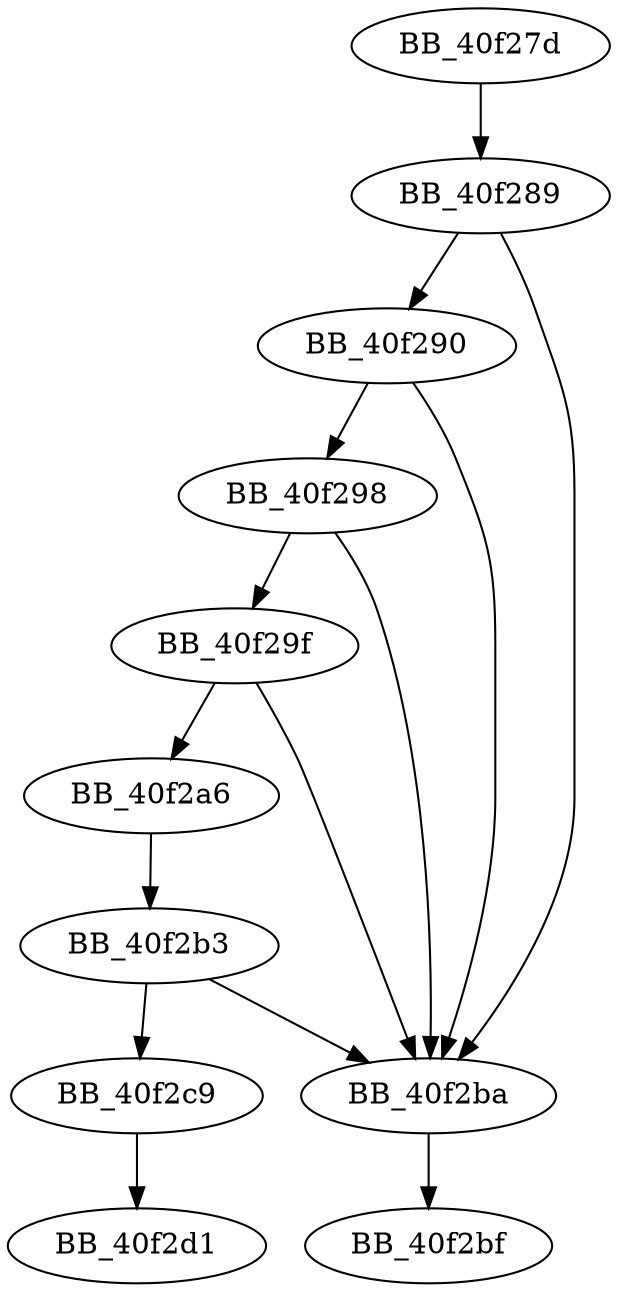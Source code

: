 DiGraph ___DestructExceptionObject{
BB_40f27d->BB_40f289
BB_40f289->BB_40f290
BB_40f289->BB_40f2ba
BB_40f290->BB_40f298
BB_40f290->BB_40f2ba
BB_40f298->BB_40f29f
BB_40f298->BB_40f2ba
BB_40f29f->BB_40f2a6
BB_40f29f->BB_40f2ba
BB_40f2a6->BB_40f2b3
BB_40f2b3->BB_40f2ba
BB_40f2b3->BB_40f2c9
BB_40f2ba->BB_40f2bf
BB_40f2c9->BB_40f2d1
}
